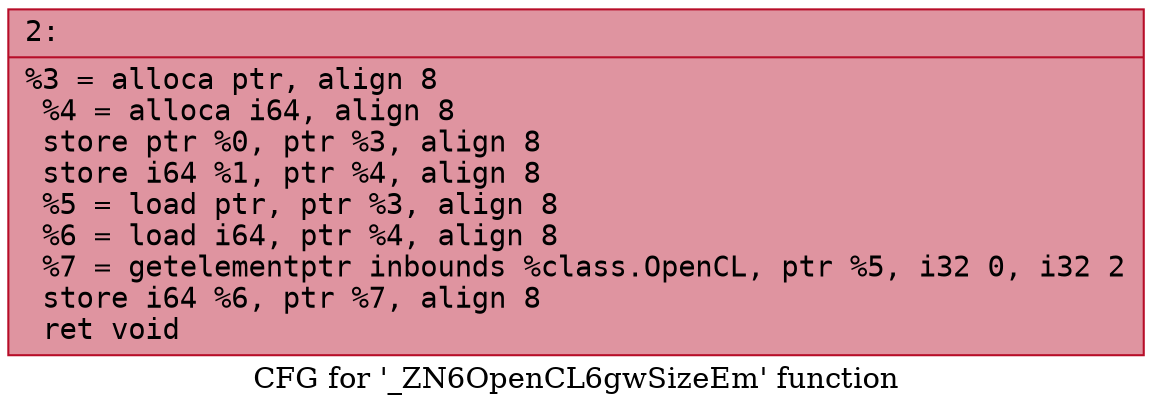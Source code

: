 digraph "CFG for '_ZN6OpenCL6gwSizeEm' function" {
	label="CFG for '_ZN6OpenCL6gwSizeEm' function";

	Node0x600001380e10 [shape=record,color="#b70d28ff", style=filled, fillcolor="#b70d2870" fontname="Courier",label="{2:\l|  %3 = alloca ptr, align 8\l  %4 = alloca i64, align 8\l  store ptr %0, ptr %3, align 8\l  store i64 %1, ptr %4, align 8\l  %5 = load ptr, ptr %3, align 8\l  %6 = load i64, ptr %4, align 8\l  %7 = getelementptr inbounds %class.OpenCL, ptr %5, i32 0, i32 2\l  store i64 %6, ptr %7, align 8\l  ret void\l}"];
}
